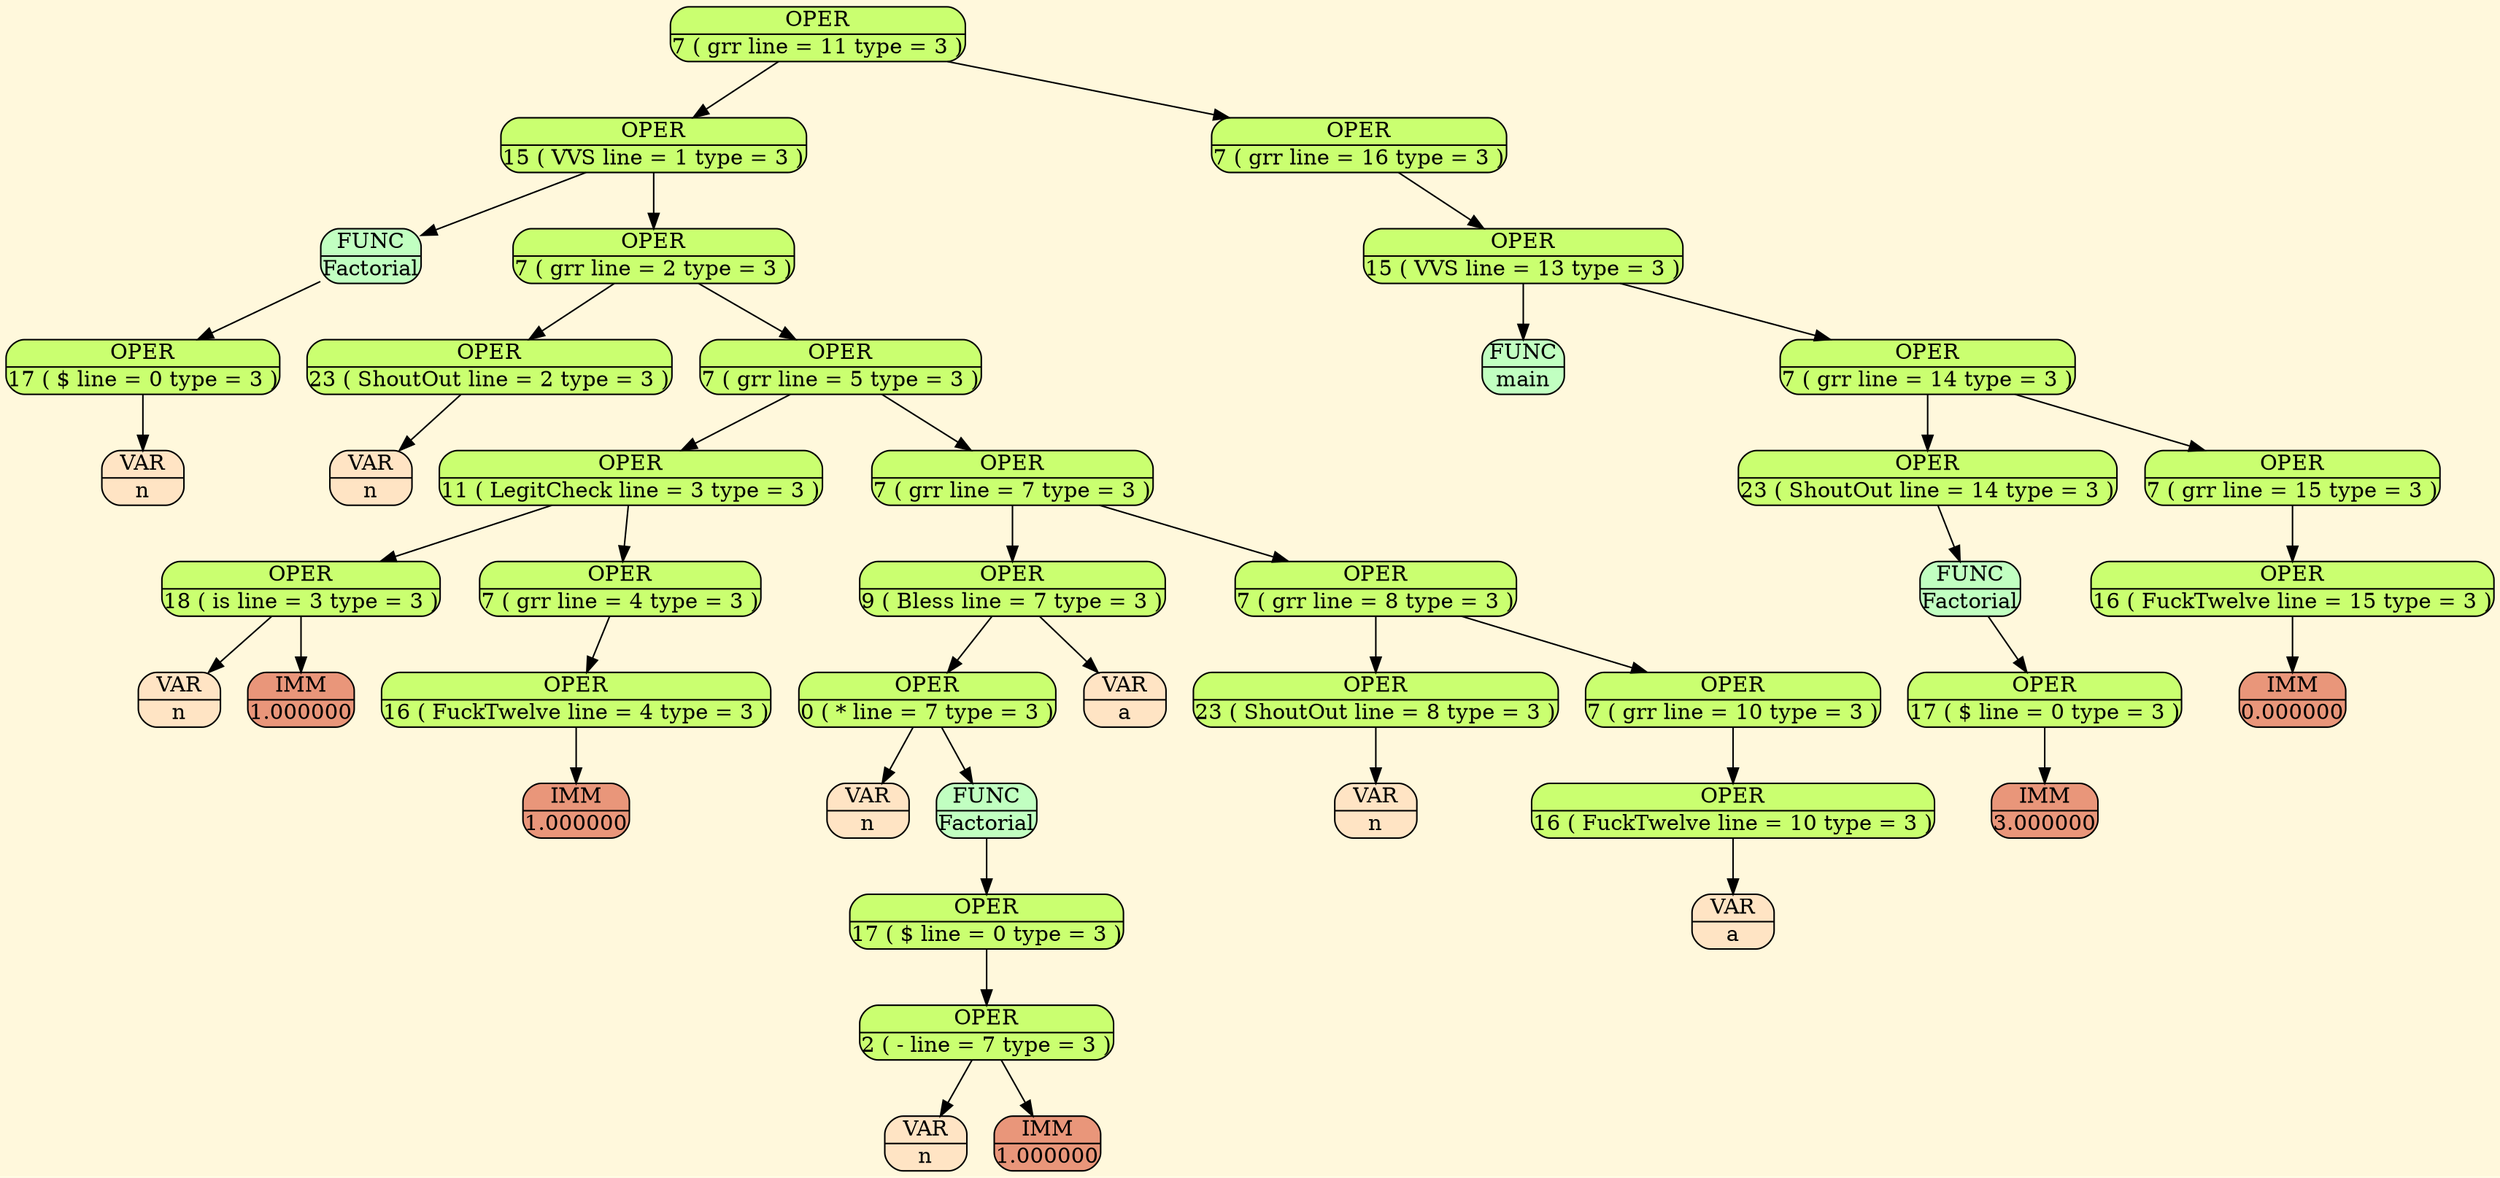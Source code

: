 digraph Tree 
{ bgcolor="cornsilk1";node[margin = "0.01"];
"node_0000019B6C2E5050" [shape=Mrecord, style=filled, fillcolor=darkolivegreen1, label = "{ OPER | 7 ( grr line = 11 type = 3 ) }"];
"node_0000019B6C2E46B0" [shape=Mrecord, style=filled, fillcolor=darkolivegreen1, label = "{ OPER | 15 ( VVS line = 1 type = 3 ) }"];
"node_0000019B6C2E3B50" [shape=Mrecord, style=filled, fillcolor=darkseagreen1, label = "{ FUNC | Factorial }"];
"node_0000019B6C2E4E90" [shape=Mrecord, style=filled, fillcolor=darkolivegreen1, label = "{ OPER | 17 ( $ line = 0 type = 3 ) }"];
"node_0000019B6C2E3BC0" [shape=Mrecord, style=filled, fillcolor=bisque, label = "{ VAR | n }"];
"node_0000019B6C2E5600" [shape=Mrecord, style=filled, fillcolor=darkolivegreen1, label = "{ OPER | 7 ( grr line = 2 type = 3 ) }"];
"node_0000019B6C2E4870" [shape=Mrecord, style=filled, fillcolor=darkolivegreen1, label = "{ OPER | 23 ( ShoutOut line = 2 type = 3 ) }"];
"node_0000019B6C2E4950" [shape=Mrecord, style=filled, fillcolor=bisque, label = "{ VAR | n }"];
"node_0000019B6C2E52F0" [shape=Mrecord, style=filled, fillcolor=darkolivegreen1, label = "{ OPER | 7 ( grr line = 5 type = 3 ) }"];
"node_0000019B6C2E4F00" [shape=Mrecord, style=filled, fillcolor=darkolivegreen1, label = "{ OPER | 11 ( LegitCheck line = 3 type = 3 ) }"];
"node_0000019B6C2E4560" [shape=Mrecord, style=filled, fillcolor=darkolivegreen1, label = "{ OPER | 18 ( is line = 3 type = 3 ) }"];
"node_0000019B6C2E49C0" [shape=Mrecord, style=filled, fillcolor=bisque, label = "{ VAR | n }"];
"node_0000019B6C2E4790" [shape=Mrecord, style=filled, fillcolor=darksalmon, label = "{ IMM | 1.000000 }"];
"node_0000019B6C2E4100" [shape=Mrecord, style=filled, fillcolor=darkolivegreen1, label = "{ OPER | 7 ( grr line = 4 type = 3 ) }"];
"node_0000019B6C2E5520" [shape=Mrecord, style=filled, fillcolor=darkolivegreen1, label = "{ OPER | 16 ( FuckTwelve line = 4 type = 3 ) }"];
"node_0000019B6C2E4170" [shape=Mrecord, style=filled, fillcolor=darksalmon, label = "{ IMM | 1.000000 }"];
"node_0000019B6C2E4720" [shape=Mrecord, style=filled, fillcolor=darkolivegreen1, label = "{ OPER | 7 ( grr line = 7 type = 3 ) }"];
"node_0000019B6C2E3F40" [shape=Mrecord, style=filled, fillcolor=darkolivegreen1, label = "{ OPER | 9 ( Bless line = 7 type = 3 ) }"];
"node_0000019B6C2E3D80" [shape=Mrecord, style=filled, fillcolor=darkolivegreen1, label = "{ OPER | 0 ( * line = 7 type = 3 ) }"];
"node_0000019B6C2E4800" [shape=Mrecord, style=filled, fillcolor=bisque, label = "{ VAR | n }"];
"node_0000019B6C2E45D0" [shape=Mrecord, style=filled, fillcolor=darkseagreen1, label = "{ FUNC | Factorial }"];
"node_0000019B6C2E5440" [shape=Mrecord, style=filled, fillcolor=darkolivegreen1, label = "{ OPER | 17 ( $ line = 0 type = 3 ) }"];
"node_0000019B6C2E3D10" [shape=Mrecord, style=filled, fillcolor=darkolivegreen1, label = "{ OPER | 2 ( - line = 7 type = 3 ) }"];
"node_0000019B6C2E43A0" [shape=Mrecord, style=filled, fillcolor=bisque, label = "{ VAR | n }"];
"node_0000019B6C2E4640" [shape=Mrecord, style=filled, fillcolor=darksalmon, label = "{ IMM | 1.000000 }"];
"node_0000019B6C2E4020" [shape=Mrecord, style=filled, fillcolor=bisque, label = "{ VAR | a }"];
"node_0000019B6C2E5360" [shape=Mrecord, style=filled, fillcolor=darkolivegreen1, label = "{ OPER | 7 ( grr line = 8 type = 3 ) }"];
"node_0000019B6C2E4A30" [shape=Mrecord, style=filled, fillcolor=darkolivegreen1, label = "{ OPER | 23 ( ShoutOut line = 8 type = 3 ) }"];
"node_0000019B6C2E4AA0" [shape=Mrecord, style=filled, fillcolor=bisque, label = "{ VAR | n }"];
"node_0000019B6C2E4B10" [shape=Mrecord, style=filled, fillcolor=darkolivegreen1, label = "{ OPER | 7 ( grr line = 10 type = 3 ) }"];
"node_0000019B6C2E4C60" [shape=Mrecord, style=filled, fillcolor=darkolivegreen1, label = "{ OPER | 16 ( FuckTwelve line = 10 type = 3 ) }"];
"node_0000019B6C2E41E0" [shape=Mrecord, style=filled, fillcolor=bisque, label = "{ VAR | a }"];
"node_0000019B6C2E4D40" [shape=Mrecord, style=filled, fillcolor=darkolivegreen1, label = "{ OPER | 7 ( grr line = 16 type = 3 ) }"];
"node_0000019B6C2E3FB0" [shape=Mrecord, style=filled, fillcolor=darkolivegreen1, label = "{ OPER | 15 ( VVS line = 13 type = 3 ) }"];
"node_0000019B6C2E4410" [shape=Mrecord, style=filled, fillcolor=darkseagreen1, label = "{ FUNC | main }"];
"node_0000019B6C2E5590" [shape=Mrecord, style=filled, fillcolor=darkolivegreen1, label = "{ OPER | 7 ( grr line = 14 type = 3 ) }"];
"node_0000019B6C2E4B80" [shape=Mrecord, style=filled, fillcolor=darkolivegreen1, label = "{ OPER | 23 ( ShoutOut line = 14 type = 3 ) }"];
"node_0000019B6C2E42C0" [shape=Mrecord, style=filled, fillcolor=darkseagreen1, label = "{ FUNC | Factorial }"];
"node_0000019B6C2E4BF0" [shape=Mrecord, style=filled, fillcolor=darkolivegreen1, label = "{ OPER | 17 ( $ line = 0 type = 3 ) }"];
"node_0000019B6C2E4CD0" [shape=Mrecord, style=filled, fillcolor=darksalmon, label = "{ IMM | 3.000000 }"];
"node_0000019B6C2E4DB0" [shape=Mrecord, style=filled, fillcolor=darkolivegreen1, label = "{ OPER | 7 ( grr line = 15 type = 3 ) }"];
"node_0000019B6C2E4E20" [shape=Mrecord, style=filled, fillcolor=darkolivegreen1, label = "{ OPER | 16 ( FuckTwelve line = 15 type = 3 ) }"];
"node_0000019B6C2E4F70" [shape=Mrecord, style=filled, fillcolor=darksalmon, label = "{ IMM | 0.000000 }"];
node_0000019B6C2E5050->node_0000019B6C2E46B0
node_0000019B6C2E5050->node_0000019B6C2E4D40
node_0000019B6C2E46B0->node_0000019B6C2E3B50
node_0000019B6C2E46B0->node_0000019B6C2E5600
node_0000019B6C2E3B50->node_0000019B6C2E4E90
node_0000019B6C2E4E90->node_0000019B6C2E3BC0
node_0000019B6C2E5600->node_0000019B6C2E4870
node_0000019B6C2E5600->node_0000019B6C2E52F0
node_0000019B6C2E4870->node_0000019B6C2E4950
node_0000019B6C2E52F0->node_0000019B6C2E4F00
node_0000019B6C2E52F0->node_0000019B6C2E4720
node_0000019B6C2E4F00->node_0000019B6C2E4560
node_0000019B6C2E4F00->node_0000019B6C2E4100
node_0000019B6C2E4560->node_0000019B6C2E49C0
node_0000019B6C2E4560->node_0000019B6C2E4790
node_0000019B6C2E4100->node_0000019B6C2E5520
node_0000019B6C2E5520->node_0000019B6C2E4170
node_0000019B6C2E4720->node_0000019B6C2E3F40
node_0000019B6C2E4720->node_0000019B6C2E5360
node_0000019B6C2E3F40->node_0000019B6C2E3D80
node_0000019B6C2E3F40->node_0000019B6C2E4020
node_0000019B6C2E3D80->node_0000019B6C2E4800
node_0000019B6C2E3D80->node_0000019B6C2E45D0
node_0000019B6C2E45D0->node_0000019B6C2E5440
node_0000019B6C2E5440->node_0000019B6C2E3D10
node_0000019B6C2E3D10->node_0000019B6C2E43A0
node_0000019B6C2E3D10->node_0000019B6C2E4640
node_0000019B6C2E5360->node_0000019B6C2E4A30
node_0000019B6C2E5360->node_0000019B6C2E4B10
node_0000019B6C2E4A30->node_0000019B6C2E4AA0
node_0000019B6C2E4B10->node_0000019B6C2E4C60
node_0000019B6C2E4C60->node_0000019B6C2E41E0
node_0000019B6C2E4D40->node_0000019B6C2E3FB0
node_0000019B6C2E3FB0->node_0000019B6C2E4410
node_0000019B6C2E3FB0->node_0000019B6C2E5590
node_0000019B6C2E5590->node_0000019B6C2E4B80
node_0000019B6C2E5590->node_0000019B6C2E4DB0
node_0000019B6C2E4B80->node_0000019B6C2E42C0
node_0000019B6C2E42C0->node_0000019B6C2E4BF0
node_0000019B6C2E4BF0->node_0000019B6C2E4CD0
node_0000019B6C2E4DB0->node_0000019B6C2E4E20
node_0000019B6C2E4E20->node_0000019B6C2E4F70
}